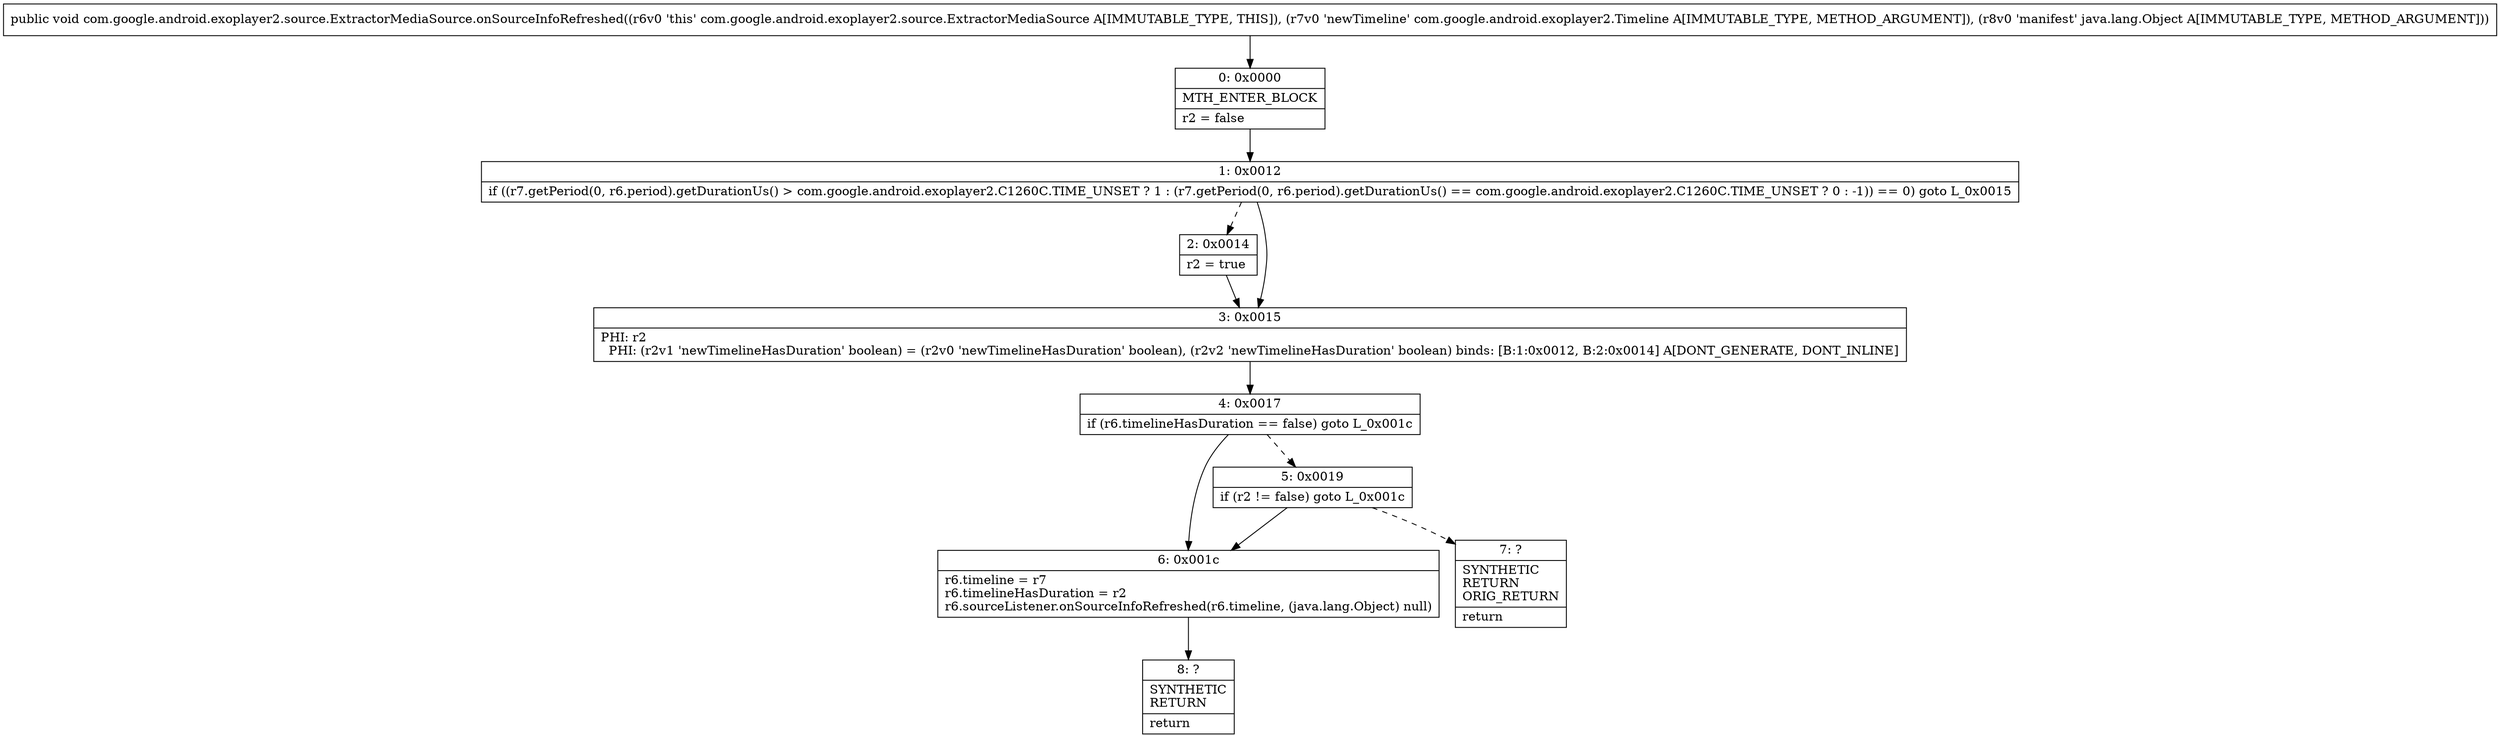 digraph "CFG forcom.google.android.exoplayer2.source.ExtractorMediaSource.onSourceInfoRefreshed(Lcom\/google\/android\/exoplayer2\/Timeline;Ljava\/lang\/Object;)V" {
Node_0 [shape=record,label="{0\:\ 0x0000|MTH_ENTER_BLOCK\l|r2 = false\l}"];
Node_1 [shape=record,label="{1\:\ 0x0012|if ((r7.getPeriod(0, r6.period).getDurationUs() \> com.google.android.exoplayer2.C1260C.TIME_UNSET ? 1 : (r7.getPeriod(0, r6.period).getDurationUs() == com.google.android.exoplayer2.C1260C.TIME_UNSET ? 0 : \-1)) == 0) goto L_0x0015\l}"];
Node_2 [shape=record,label="{2\:\ 0x0014|r2 = true\l}"];
Node_3 [shape=record,label="{3\:\ 0x0015|PHI: r2 \l  PHI: (r2v1 'newTimelineHasDuration' boolean) = (r2v0 'newTimelineHasDuration' boolean), (r2v2 'newTimelineHasDuration' boolean) binds: [B:1:0x0012, B:2:0x0014] A[DONT_GENERATE, DONT_INLINE]\l}"];
Node_4 [shape=record,label="{4\:\ 0x0017|if (r6.timelineHasDuration == false) goto L_0x001c\l}"];
Node_5 [shape=record,label="{5\:\ 0x0019|if (r2 != false) goto L_0x001c\l}"];
Node_6 [shape=record,label="{6\:\ 0x001c|r6.timeline = r7\lr6.timelineHasDuration = r2\lr6.sourceListener.onSourceInfoRefreshed(r6.timeline, (java.lang.Object) null)\l}"];
Node_7 [shape=record,label="{7\:\ ?|SYNTHETIC\lRETURN\lORIG_RETURN\l|return\l}"];
Node_8 [shape=record,label="{8\:\ ?|SYNTHETIC\lRETURN\l|return\l}"];
MethodNode[shape=record,label="{public void com.google.android.exoplayer2.source.ExtractorMediaSource.onSourceInfoRefreshed((r6v0 'this' com.google.android.exoplayer2.source.ExtractorMediaSource A[IMMUTABLE_TYPE, THIS]), (r7v0 'newTimeline' com.google.android.exoplayer2.Timeline A[IMMUTABLE_TYPE, METHOD_ARGUMENT]), (r8v0 'manifest' java.lang.Object A[IMMUTABLE_TYPE, METHOD_ARGUMENT])) }"];
MethodNode -> Node_0;
Node_0 -> Node_1;
Node_1 -> Node_2[style=dashed];
Node_1 -> Node_3;
Node_2 -> Node_3;
Node_3 -> Node_4;
Node_4 -> Node_5[style=dashed];
Node_4 -> Node_6;
Node_5 -> Node_6;
Node_5 -> Node_7[style=dashed];
Node_6 -> Node_8;
}

